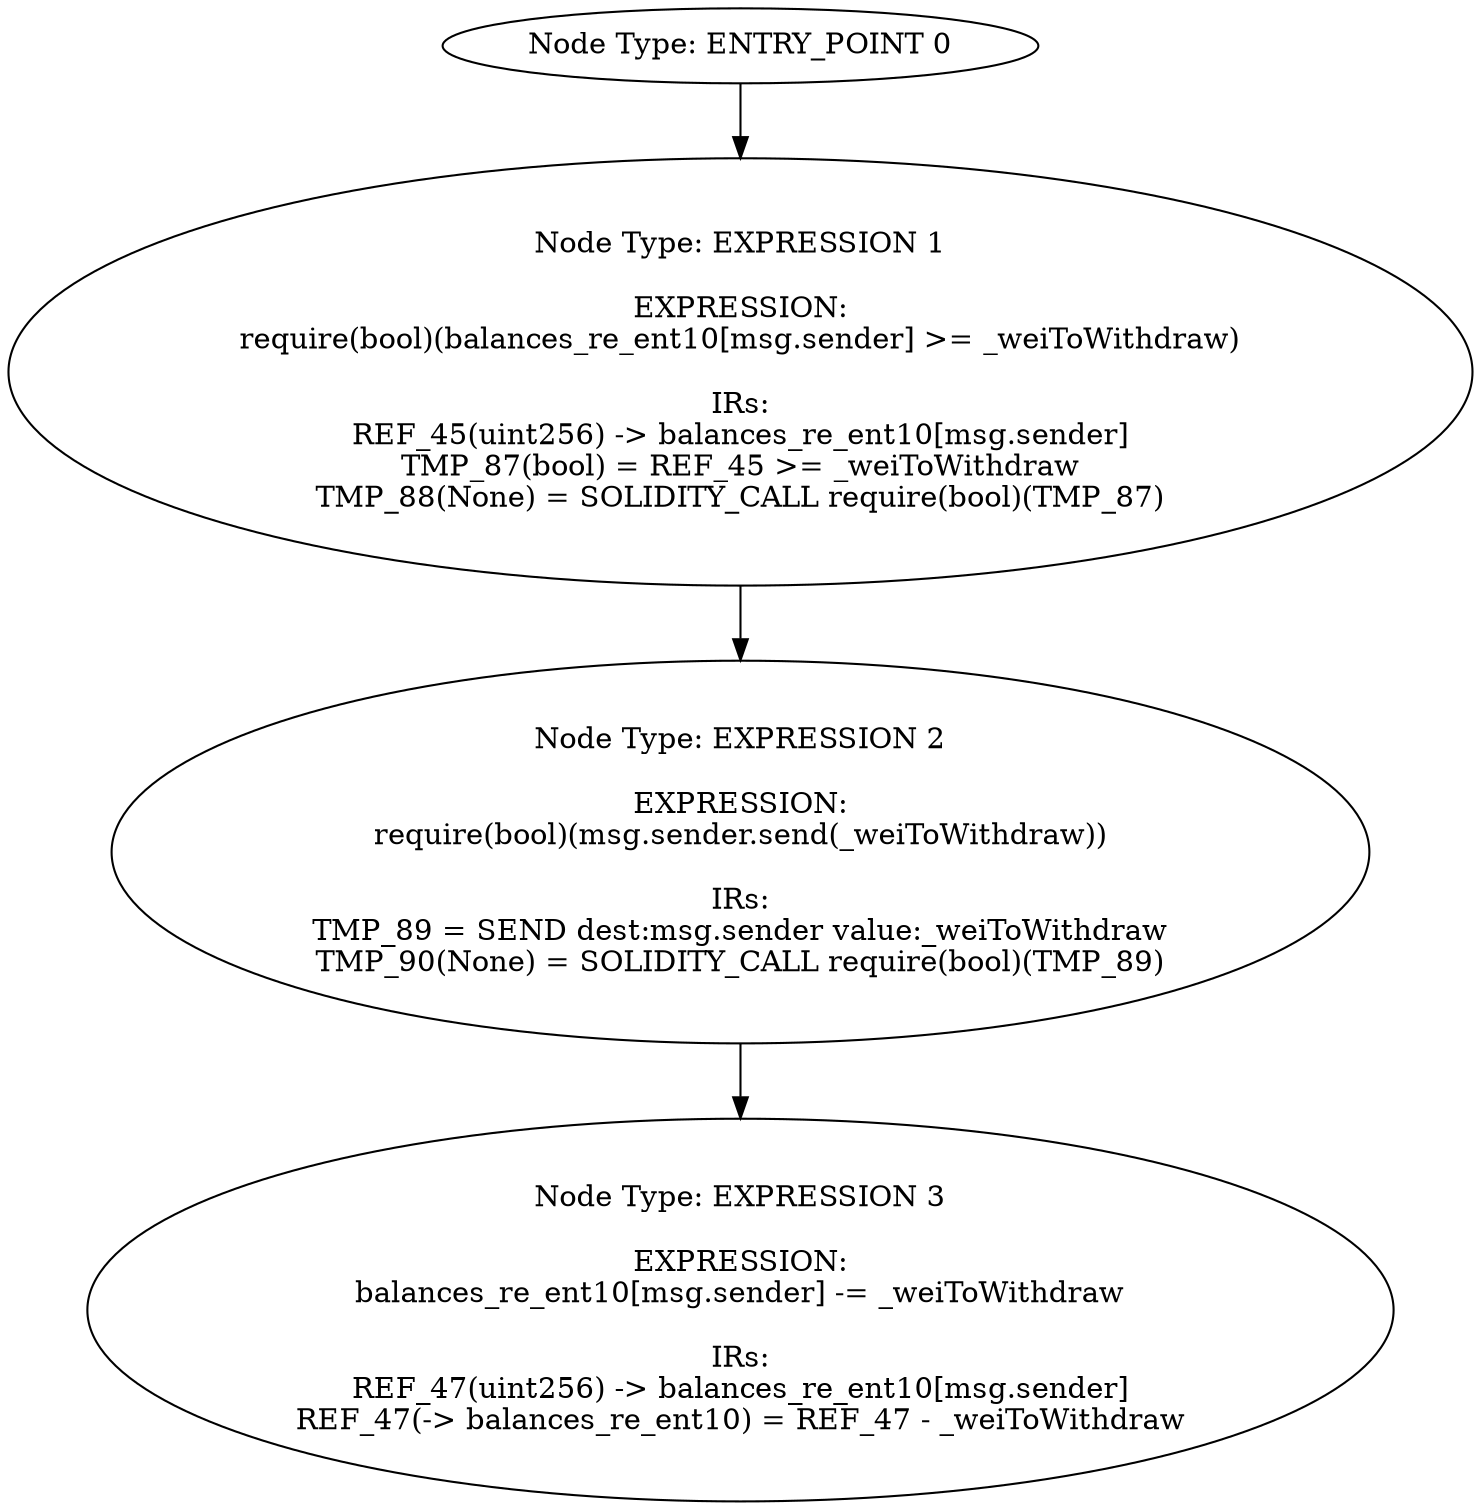 digraph{
0[label="Node Type: ENTRY_POINT 0
"];
0->1;
1[label="Node Type: EXPRESSION 1

EXPRESSION:
require(bool)(balances_re_ent10[msg.sender] >= _weiToWithdraw)

IRs:
REF_45(uint256) -> balances_re_ent10[msg.sender]
TMP_87(bool) = REF_45 >= _weiToWithdraw
TMP_88(None) = SOLIDITY_CALL require(bool)(TMP_87)"];
1->2;
2[label="Node Type: EXPRESSION 2

EXPRESSION:
require(bool)(msg.sender.send(_weiToWithdraw))

IRs:
TMP_89 = SEND dest:msg.sender value:_weiToWithdraw
TMP_90(None) = SOLIDITY_CALL require(bool)(TMP_89)"];
2->3;
3[label="Node Type: EXPRESSION 3

EXPRESSION:
balances_re_ent10[msg.sender] -= _weiToWithdraw

IRs:
REF_47(uint256) -> balances_re_ent10[msg.sender]
REF_47(-> balances_re_ent10) = REF_47 - _weiToWithdraw"];
}
